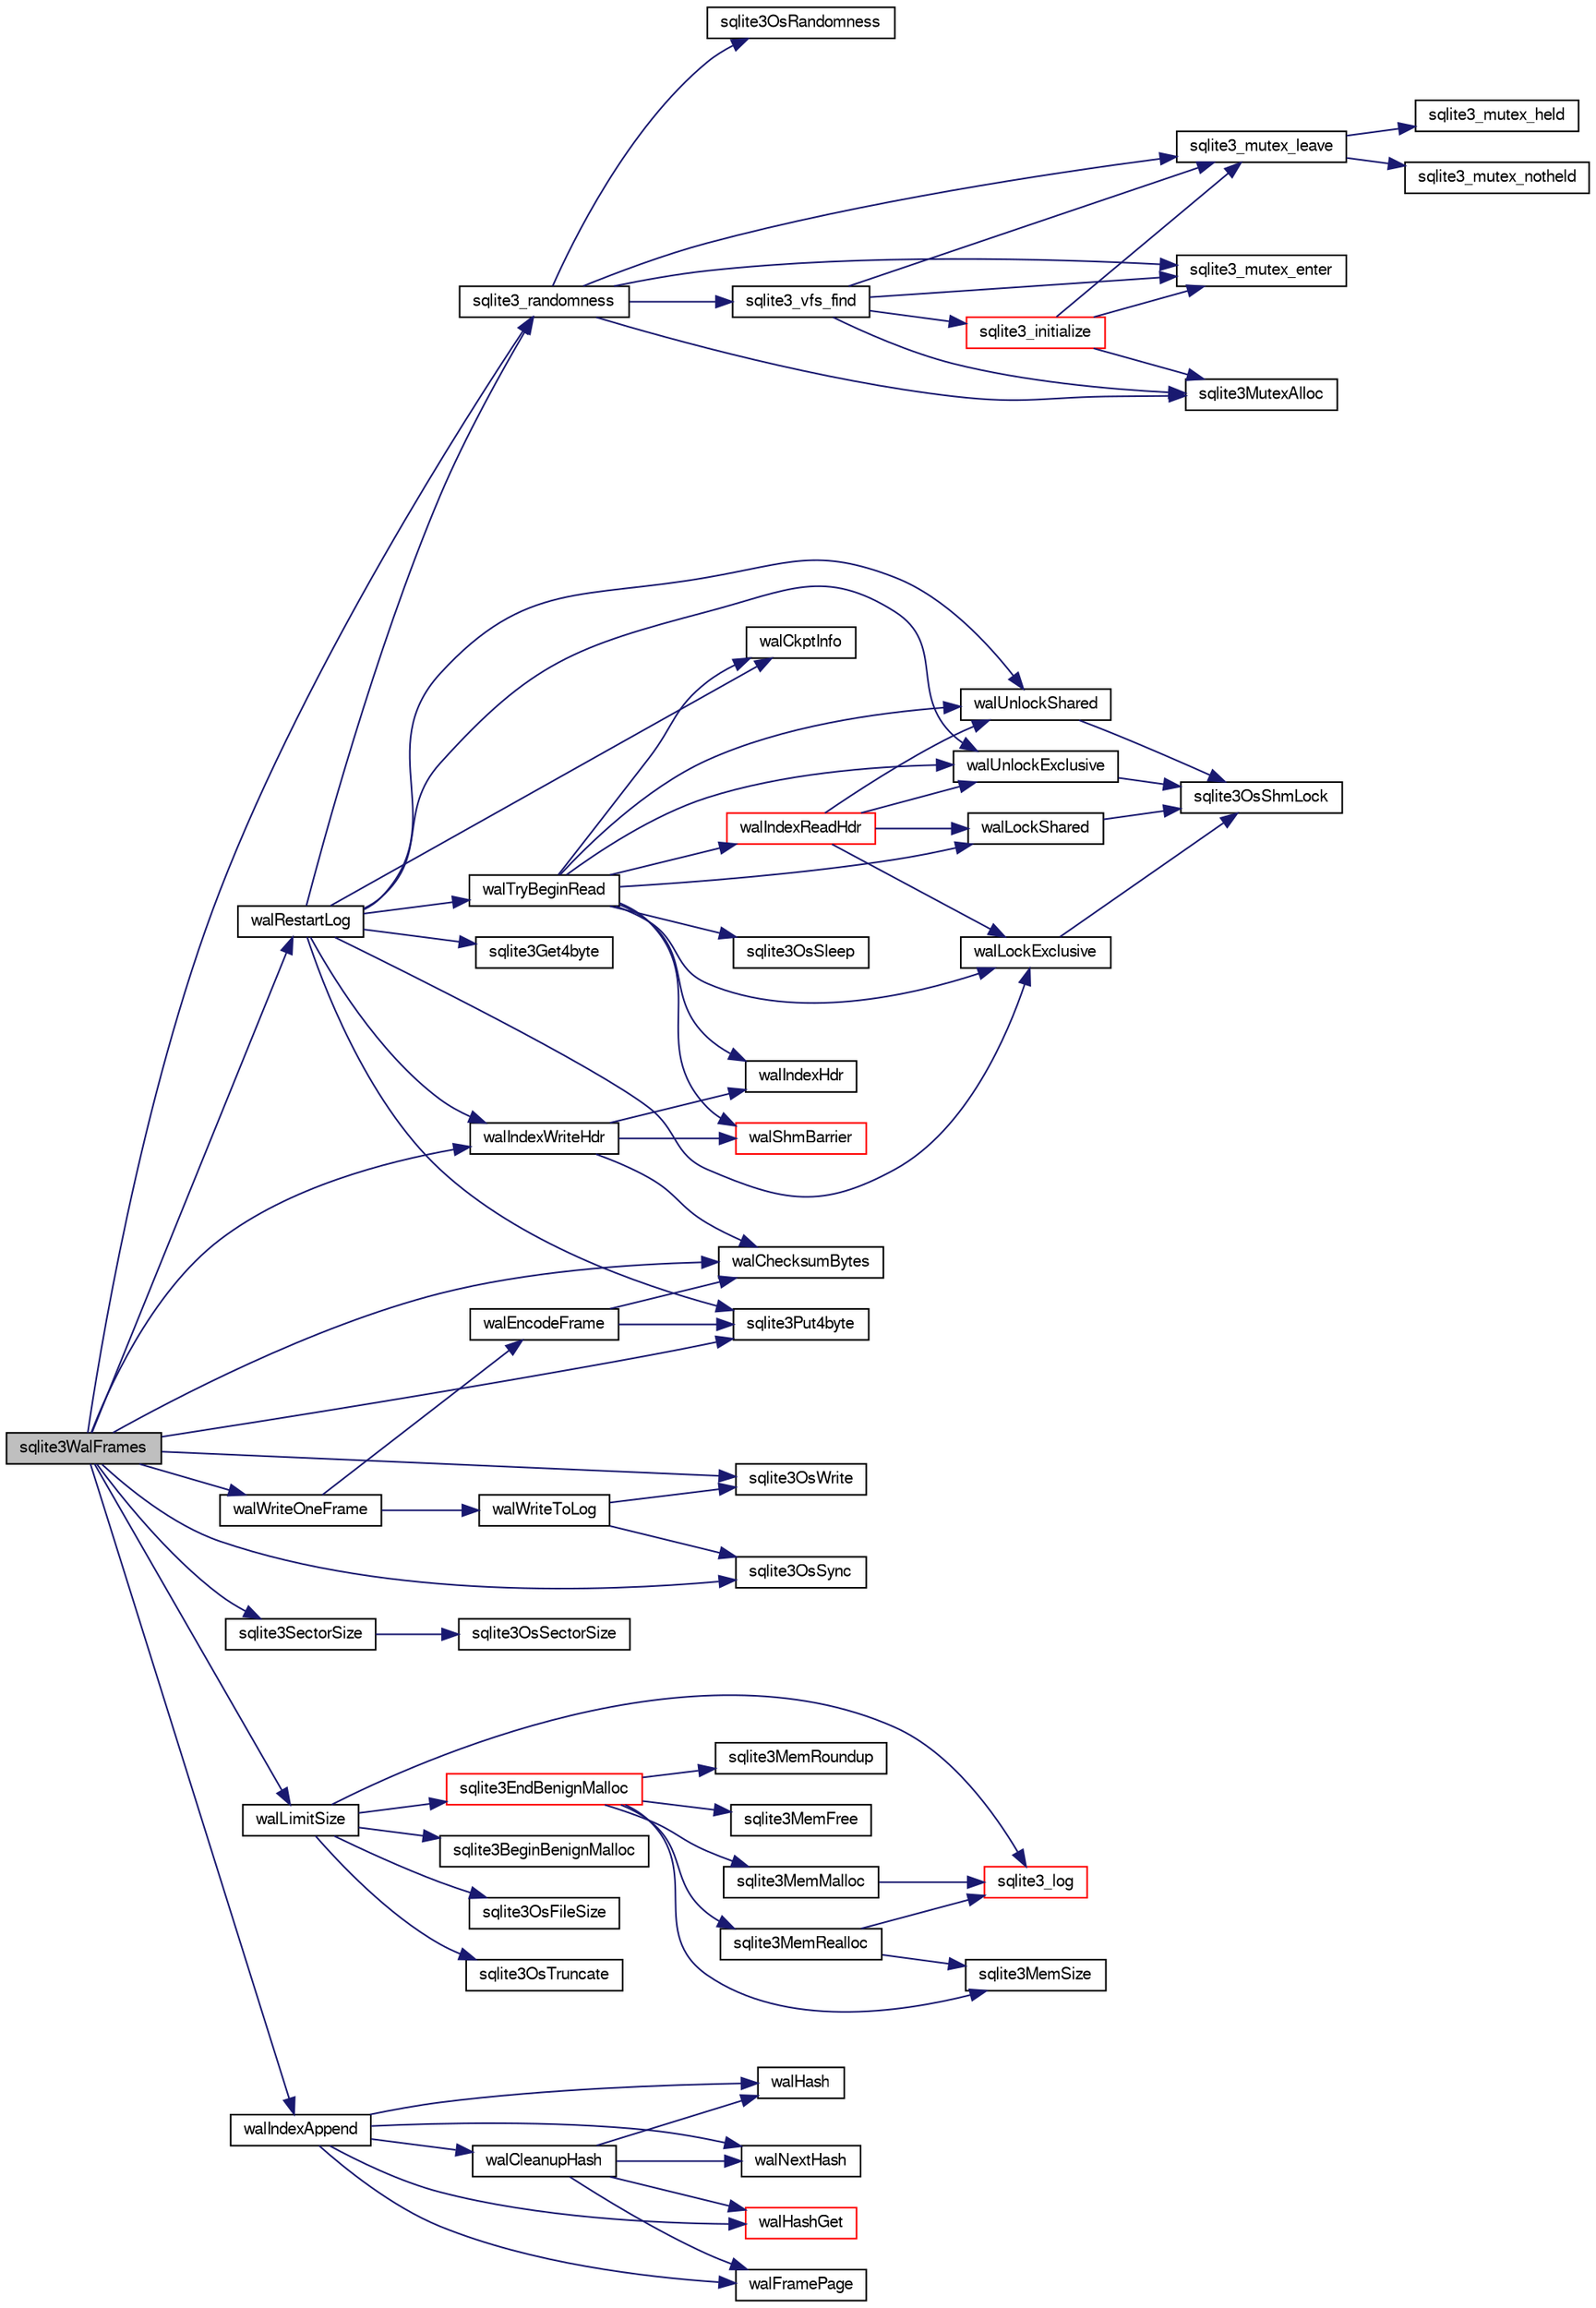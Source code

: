 digraph "sqlite3WalFrames"
{
  edge [fontname="FreeSans",fontsize="10",labelfontname="FreeSans",labelfontsize="10"];
  node [fontname="FreeSans",fontsize="10",shape=record];
  rankdir="LR";
  Node812725 [label="sqlite3WalFrames",height=0.2,width=0.4,color="black", fillcolor="grey75", style="filled", fontcolor="black"];
  Node812725 -> Node812726 [color="midnightblue",fontsize="10",style="solid",fontname="FreeSans"];
  Node812726 [label="walRestartLog",height=0.2,width=0.4,color="black", fillcolor="white", style="filled",URL="$sqlite3_8c.html#a12a2a8718a33ce32fc99f83239a4d491"];
  Node812726 -> Node812727 [color="midnightblue",fontsize="10",style="solid",fontname="FreeSans"];
  Node812727 [label="walCkptInfo",height=0.2,width=0.4,color="black", fillcolor="white", style="filled",URL="$sqlite3_8c.html#ad84967d160cb3a294c0a992c47a702da"];
  Node812726 -> Node812728 [color="midnightblue",fontsize="10",style="solid",fontname="FreeSans"];
  Node812728 [label="sqlite3_randomness",height=0.2,width=0.4,color="black", fillcolor="white", style="filled",URL="$sqlite3_8c.html#aa452ad88657d4606e137b09c4e9315c7"];
  Node812728 -> Node812729 [color="midnightblue",fontsize="10",style="solid",fontname="FreeSans"];
  Node812729 [label="sqlite3MutexAlloc",height=0.2,width=0.4,color="black", fillcolor="white", style="filled",URL="$sqlite3_8c.html#a0e3f432ee581f6876b590e7ad7e84e19"];
  Node812728 -> Node812730 [color="midnightblue",fontsize="10",style="solid",fontname="FreeSans"];
  Node812730 [label="sqlite3_mutex_enter",height=0.2,width=0.4,color="black", fillcolor="white", style="filled",URL="$sqlite3_8c.html#a1c12cde690bd89f104de5cbad12a6bf5"];
  Node812728 -> Node812731 [color="midnightblue",fontsize="10",style="solid",fontname="FreeSans"];
  Node812731 [label="sqlite3_mutex_leave",height=0.2,width=0.4,color="black", fillcolor="white", style="filled",URL="$sqlite3_8c.html#a5838d235601dbd3c1fa993555c6bcc93"];
  Node812731 -> Node812732 [color="midnightblue",fontsize="10",style="solid",fontname="FreeSans"];
  Node812732 [label="sqlite3_mutex_held",height=0.2,width=0.4,color="black", fillcolor="white", style="filled",URL="$sqlite3_8c.html#acf77da68932b6bc163c5e68547ecc3e7"];
  Node812731 -> Node812733 [color="midnightblue",fontsize="10",style="solid",fontname="FreeSans"];
  Node812733 [label="sqlite3_mutex_notheld",height=0.2,width=0.4,color="black", fillcolor="white", style="filled",URL="$sqlite3_8c.html#a83967c837c1c000d3b5adcfaa688f5dc"];
  Node812728 -> Node812734 [color="midnightblue",fontsize="10",style="solid",fontname="FreeSans"];
  Node812734 [label="sqlite3OsRandomness",height=0.2,width=0.4,color="black", fillcolor="white", style="filled",URL="$sqlite3_8c.html#a52a1d01825b7a8a222227bcd0b68d88d"];
  Node812728 -> Node812735 [color="midnightblue",fontsize="10",style="solid",fontname="FreeSans"];
  Node812735 [label="sqlite3_vfs_find",height=0.2,width=0.4,color="black", fillcolor="white", style="filled",URL="$sqlite3_8c.html#a009b28f3d275077f7bb7f3ef37de6095"];
  Node812735 -> Node812736 [color="midnightblue",fontsize="10",style="solid",fontname="FreeSans"];
  Node812736 [label="sqlite3_initialize",height=0.2,width=0.4,color="red", fillcolor="white", style="filled",URL="$sqlite3_8c.html#ab0c0ee2d5d4cf8b28e9572296a8861df"];
  Node812736 -> Node812729 [color="midnightblue",fontsize="10",style="solid",fontname="FreeSans"];
  Node812736 -> Node812730 [color="midnightblue",fontsize="10",style="solid",fontname="FreeSans"];
  Node812736 -> Node812731 [color="midnightblue",fontsize="10",style="solid",fontname="FreeSans"];
  Node812735 -> Node812729 [color="midnightblue",fontsize="10",style="solid",fontname="FreeSans"];
  Node812735 -> Node812730 [color="midnightblue",fontsize="10",style="solid",fontname="FreeSans"];
  Node812735 -> Node812731 [color="midnightblue",fontsize="10",style="solid",fontname="FreeSans"];
  Node812726 -> Node813010 [color="midnightblue",fontsize="10",style="solid",fontname="FreeSans"];
  Node813010 [label="walLockExclusive",height=0.2,width=0.4,color="black", fillcolor="white", style="filled",URL="$sqlite3_8c.html#a4625e58ad3fd85c21cf16275c458f154"];
  Node813010 -> Node813011 [color="midnightblue",fontsize="10",style="solid",fontname="FreeSans"];
  Node813011 [label="sqlite3OsShmLock",height=0.2,width=0.4,color="black", fillcolor="white", style="filled",URL="$sqlite3_8c.html#a1832b805275450abac06bf8da21489f3"];
  Node812726 -> Node813012 [color="midnightblue",fontsize="10",style="solid",fontname="FreeSans"];
  Node813012 [label="sqlite3Put4byte",height=0.2,width=0.4,color="black", fillcolor="white", style="filled",URL="$sqlite3_8c.html#a90821e542f11539726c50c15993056c4"];
  Node812726 -> Node813013 [color="midnightblue",fontsize="10",style="solid",fontname="FreeSans"];
  Node813013 [label="sqlite3Get4byte",height=0.2,width=0.4,color="black", fillcolor="white", style="filled",URL="$sqlite3_8c.html#a2924627e99ca211030e954405a10f5e8"];
  Node812726 -> Node813014 [color="midnightblue",fontsize="10",style="solid",fontname="FreeSans"];
  Node813014 [label="walIndexWriteHdr",height=0.2,width=0.4,color="black", fillcolor="white", style="filled",URL="$sqlite3_8c.html#abcf92b15f0a35c95fca402459f96c2a6"];
  Node813014 -> Node813015 [color="midnightblue",fontsize="10",style="solid",fontname="FreeSans"];
  Node813015 [label="walIndexHdr",height=0.2,width=0.4,color="black", fillcolor="white", style="filled",URL="$sqlite3_8c.html#aab2cbd233e7f954c7a260578027bb0ca"];
  Node813014 -> Node813016 [color="midnightblue",fontsize="10",style="solid",fontname="FreeSans"];
  Node813016 [label="walChecksumBytes",height=0.2,width=0.4,color="black", fillcolor="white", style="filled",URL="$sqlite3_8c.html#a19c69852e7fdedf0dac08453403f7487"];
  Node813014 -> Node813017 [color="midnightblue",fontsize="10",style="solid",fontname="FreeSans"];
  Node813017 [label="walShmBarrier",height=0.2,width=0.4,color="red", fillcolor="white", style="filled",URL="$sqlite3_8c.html#ad2521f6deb16bf6c132c44687dd5fd4b"];
  Node812726 -> Node813019 [color="midnightblue",fontsize="10",style="solid",fontname="FreeSans"];
  Node813019 [label="walUnlockExclusive",height=0.2,width=0.4,color="black", fillcolor="white", style="filled",URL="$sqlite3_8c.html#a7ef6fcadaaeb9b36d1b9eaaf7e8f3311"];
  Node813019 -> Node813011 [color="midnightblue",fontsize="10",style="solid",fontname="FreeSans"];
  Node812726 -> Node813020 [color="midnightblue",fontsize="10",style="solid",fontname="FreeSans"];
  Node813020 [label="walUnlockShared",height=0.2,width=0.4,color="black", fillcolor="white", style="filled",URL="$sqlite3_8c.html#a766d6112d5beb2d9a4fb6e007b591514"];
  Node813020 -> Node813011 [color="midnightblue",fontsize="10",style="solid",fontname="FreeSans"];
  Node812726 -> Node813021 [color="midnightblue",fontsize="10",style="solid",fontname="FreeSans"];
  Node813021 [label="walTryBeginRead",height=0.2,width=0.4,color="black", fillcolor="white", style="filled",URL="$sqlite3_8c.html#a7145b08b2ade973da4b1f5882e2fa21f"];
  Node813021 -> Node813022 [color="midnightblue",fontsize="10",style="solid",fontname="FreeSans"];
  Node813022 [label="sqlite3OsSleep",height=0.2,width=0.4,color="black", fillcolor="white", style="filled",URL="$sqlite3_8c.html#a216e62c25d04d125926034ac185cc9f4"];
  Node813021 -> Node813023 [color="midnightblue",fontsize="10",style="solid",fontname="FreeSans"];
  Node813023 [label="walIndexReadHdr",height=0.2,width=0.4,color="red", fillcolor="white", style="filled",URL="$sqlite3_8c.html#a66529e9c71a2bef92c4eb34bdd3a72a2"];
  Node813023 -> Node813029 [color="midnightblue",fontsize="10",style="solid",fontname="FreeSans"];
  Node813029 [label="walLockShared",height=0.2,width=0.4,color="black", fillcolor="white", style="filled",URL="$sqlite3_8c.html#aec5e744b83679f0e56ad66abb849a7af"];
  Node813029 -> Node813011 [color="midnightblue",fontsize="10",style="solid",fontname="FreeSans"];
  Node813023 -> Node813020 [color="midnightblue",fontsize="10",style="solid",fontname="FreeSans"];
  Node813023 -> Node813010 [color="midnightblue",fontsize="10",style="solid",fontname="FreeSans"];
  Node813023 -> Node813019 [color="midnightblue",fontsize="10",style="solid",fontname="FreeSans"];
  Node813021 -> Node813029 [color="midnightblue",fontsize="10",style="solid",fontname="FreeSans"];
  Node813021 -> Node813020 [color="midnightblue",fontsize="10",style="solid",fontname="FreeSans"];
  Node813021 -> Node812727 [color="midnightblue",fontsize="10",style="solid",fontname="FreeSans"];
  Node813021 -> Node813017 [color="midnightblue",fontsize="10",style="solid",fontname="FreeSans"];
  Node813021 -> Node813015 [color="midnightblue",fontsize="10",style="solid",fontname="FreeSans"];
  Node813021 -> Node813010 [color="midnightblue",fontsize="10",style="solid",fontname="FreeSans"];
  Node813021 -> Node813019 [color="midnightblue",fontsize="10",style="solid",fontname="FreeSans"];
  Node812725 -> Node813012 [color="midnightblue",fontsize="10",style="solid",fontname="FreeSans"];
  Node812725 -> Node812728 [color="midnightblue",fontsize="10",style="solid",fontname="FreeSans"];
  Node812725 -> Node813016 [color="midnightblue",fontsize="10",style="solid",fontname="FreeSans"];
  Node812725 -> Node813040 [color="midnightblue",fontsize="10",style="solid",fontname="FreeSans"];
  Node813040 [label="sqlite3OsWrite",height=0.2,width=0.4,color="black", fillcolor="white", style="filled",URL="$sqlite3_8c.html#a1eea7ec327af84c05b4dd4cc075a537f"];
  Node812725 -> Node813041 [color="midnightblue",fontsize="10",style="solid",fontname="FreeSans"];
  Node813041 [label="sqlite3OsSync",height=0.2,width=0.4,color="black", fillcolor="white", style="filled",URL="$sqlite3_8c.html#a3f01629ca3b49854944cecdd14dc3358"];
  Node812725 -> Node813042 [color="midnightblue",fontsize="10",style="solid",fontname="FreeSans"];
  Node813042 [label="walWriteOneFrame",height=0.2,width=0.4,color="black", fillcolor="white", style="filled",URL="$sqlite3_8c.html#ac0ea5b2a17ccb4d7233351d9da353160"];
  Node813042 -> Node813043 [color="midnightblue",fontsize="10",style="solid",fontname="FreeSans"];
  Node813043 [label="walEncodeFrame",height=0.2,width=0.4,color="black", fillcolor="white", style="filled",URL="$sqlite3_8c.html#a7c90af52fec5e62ea28fdea09e13a662"];
  Node813043 -> Node813012 [color="midnightblue",fontsize="10",style="solid",fontname="FreeSans"];
  Node813043 -> Node813016 [color="midnightblue",fontsize="10",style="solid",fontname="FreeSans"];
  Node813042 -> Node813044 [color="midnightblue",fontsize="10",style="solid",fontname="FreeSans"];
  Node813044 [label="walWriteToLog",height=0.2,width=0.4,color="black", fillcolor="white", style="filled",URL="$sqlite3_8c.html#a82466bed614b85599272d77ed66efb64"];
  Node813044 -> Node813040 [color="midnightblue",fontsize="10",style="solid",fontname="FreeSans"];
  Node813044 -> Node813041 [color="midnightblue",fontsize="10",style="solid",fontname="FreeSans"];
  Node812725 -> Node813045 [color="midnightblue",fontsize="10",style="solid",fontname="FreeSans"];
  Node813045 [label="sqlite3SectorSize",height=0.2,width=0.4,color="black", fillcolor="white", style="filled",URL="$sqlite3_8c.html#aa7a19cf4335c553ca8a39a706ad761b9"];
  Node813045 -> Node813046 [color="midnightblue",fontsize="10",style="solid",fontname="FreeSans"];
  Node813046 [label="sqlite3OsSectorSize",height=0.2,width=0.4,color="black", fillcolor="white", style="filled",URL="$sqlite3_8c.html#a6f3dc94b9e48b6973f57701ac10e695b"];
  Node812725 -> Node813047 [color="midnightblue",fontsize="10",style="solid",fontname="FreeSans"];
  Node813047 [label="walLimitSize",height=0.2,width=0.4,color="black", fillcolor="white", style="filled",URL="$sqlite3_8c.html#a7d814227c8fb4a3441c42e9f2fdade3b"];
  Node813047 -> Node812843 [color="midnightblue",fontsize="10",style="solid",fontname="FreeSans"];
  Node812843 [label="sqlite3BeginBenignMalloc",height=0.2,width=0.4,color="black", fillcolor="white", style="filled",URL="$sqlite3_8c.html#a3344c0e2b1b6df701a1cb326602fac14"];
  Node813047 -> Node813031 [color="midnightblue",fontsize="10",style="solid",fontname="FreeSans"];
  Node813031 [label="sqlite3OsFileSize",height=0.2,width=0.4,color="black", fillcolor="white", style="filled",URL="$sqlite3_8c.html#a395914ef2826de6ed70e92b5d02887de"];
  Node813047 -> Node813048 [color="midnightblue",fontsize="10",style="solid",fontname="FreeSans"];
  Node813048 [label="sqlite3OsTruncate",height=0.2,width=0.4,color="black", fillcolor="white", style="filled",URL="$sqlite3_8c.html#ab14e17fc93b09d52b42c433c47eb3b68"];
  Node813047 -> Node812844 [color="midnightblue",fontsize="10",style="solid",fontname="FreeSans"];
  Node812844 [label="sqlite3EndBenignMalloc",height=0.2,width=0.4,color="red", fillcolor="white", style="filled",URL="$sqlite3_8c.html#a4582127cc64d483dc66c7acf9d8d8fbb"];
  Node812844 -> Node812765 [color="midnightblue",fontsize="10",style="solid",fontname="FreeSans"];
  Node812765 [label="sqlite3MemMalloc",height=0.2,width=0.4,color="black", fillcolor="white", style="filled",URL="$sqlite3_8c.html#a53157f1a669f949332f44ca9f15c0a43"];
  Node812765 -> Node812766 [color="midnightblue",fontsize="10",style="solid",fontname="FreeSans"];
  Node812766 [label="sqlite3_log",height=0.2,width=0.4,color="red", fillcolor="white", style="filled",URL="$sqlite3_8c.html#a298c9699bf9c143662c6b1fec4b2dc3b"];
  Node812844 -> Node812823 [color="midnightblue",fontsize="10",style="solid",fontname="FreeSans"];
  Node812823 [label="sqlite3MemFree",height=0.2,width=0.4,color="black", fillcolor="white", style="filled",URL="$sqlite3_8c.html#a4198492989c7a427e3d704c06058850a"];
  Node812844 -> Node812824 [color="midnightblue",fontsize="10",style="solid",fontname="FreeSans"];
  Node812824 [label="sqlite3MemRealloc",height=0.2,width=0.4,color="black", fillcolor="white", style="filled",URL="$sqlite3_8c.html#addd043cc5742c3b0cf536763cd4e6948"];
  Node812824 -> Node812766 [color="midnightblue",fontsize="10",style="solid",fontname="FreeSans"];
  Node812824 -> Node812825 [color="midnightblue",fontsize="10",style="solid",fontname="FreeSans"];
  Node812825 [label="sqlite3MemSize",height=0.2,width=0.4,color="black", fillcolor="white", style="filled",URL="$sqlite3_8c.html#a564962938d56643e999de431c190f937"];
  Node812844 -> Node812825 [color="midnightblue",fontsize="10",style="solid",fontname="FreeSans"];
  Node812844 -> Node812826 [color="midnightblue",fontsize="10",style="solid",fontname="FreeSans"];
  Node812826 [label="sqlite3MemRoundup",height=0.2,width=0.4,color="black", fillcolor="white", style="filled",URL="$sqlite3_8c.html#ac9d66a2d2d224dfafcf6a49d48436ddc"];
  Node813047 -> Node812766 [color="midnightblue",fontsize="10",style="solid",fontname="FreeSans"];
  Node812725 -> Node813034 [color="midnightblue",fontsize="10",style="solid",fontname="FreeSans"];
  Node813034 [label="walIndexAppend",height=0.2,width=0.4,color="black", fillcolor="white", style="filled",URL="$sqlite3_8c.html#a610585027d507a9b1c4a3d83bf01f517"];
  Node813034 -> Node813035 [color="midnightblue",fontsize="10",style="solid",fontname="FreeSans"];
  Node813035 [label="walHashGet",height=0.2,width=0.4,color="red", fillcolor="white", style="filled",URL="$sqlite3_8c.html#ae19bbc16575c591b6e0aee0aed2cfaf3"];
  Node813034 -> Node813036 [color="midnightblue",fontsize="10",style="solid",fontname="FreeSans"];
  Node813036 [label="walFramePage",height=0.2,width=0.4,color="black", fillcolor="white", style="filled",URL="$sqlite3_8c.html#a067e7452317d6a1c19674376ae969f1f"];
  Node813034 -> Node813037 [color="midnightblue",fontsize="10",style="solid",fontname="FreeSans"];
  Node813037 [label="walCleanupHash",height=0.2,width=0.4,color="black", fillcolor="white", style="filled",URL="$sqlite3_8c.html#acb07b8b7a082b5b17a0cd10bc324cc94"];
  Node813037 -> Node813036 [color="midnightblue",fontsize="10",style="solid",fontname="FreeSans"];
  Node813037 -> Node813035 [color="midnightblue",fontsize="10",style="solid",fontname="FreeSans"];
  Node813037 -> Node813038 [color="midnightblue",fontsize="10",style="solid",fontname="FreeSans"];
  Node813038 [label="walHash",height=0.2,width=0.4,color="black", fillcolor="white", style="filled",URL="$sqlite3_8c.html#a1d1aa852a3a505567009b451c23af38c"];
  Node813037 -> Node813039 [color="midnightblue",fontsize="10",style="solid",fontname="FreeSans"];
  Node813039 [label="walNextHash",height=0.2,width=0.4,color="black", fillcolor="white", style="filled",URL="$sqlite3_8c.html#a62e11e0d73d30dc749eb23c6d28904c1"];
  Node813034 -> Node813038 [color="midnightblue",fontsize="10",style="solid",fontname="FreeSans"];
  Node813034 -> Node813039 [color="midnightblue",fontsize="10",style="solid",fontname="FreeSans"];
  Node812725 -> Node813014 [color="midnightblue",fontsize="10",style="solid",fontname="FreeSans"];
}
